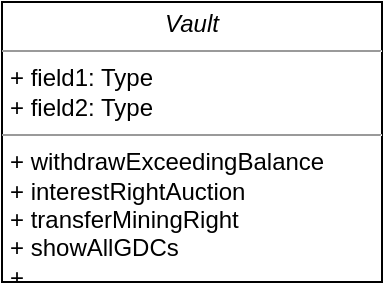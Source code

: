 <mxfile version="12.1.7" type="device" pages="1"><diagram id="02sWXoBUh31Tl7dgDWFI" name="Page-1"><mxGraphModel dx="1172" dy="711" grid="1" gridSize="10" guides="1" tooltips="1" connect="1" arrows="1" fold="1" page="1" pageScale="1" pageWidth="850" pageHeight="1100" math="0" shadow="0"><root><mxCell id="0"/><mxCell id="1" parent="0"/><mxCell id="Hdr7alX22199yZ96gzrO-1" value="&lt;p style=&quot;margin: 0px ; margin-top: 4px ; text-align: center&quot;&gt;&lt;i&gt;Vault&lt;/i&gt;&lt;/p&gt;&lt;hr size=&quot;1&quot;&gt;&lt;p style=&quot;margin: 0px ; margin-left: 4px&quot;&gt;+ field1: Type&lt;br&gt;+ field2: Type&lt;/p&gt;&lt;hr size=&quot;1&quot;&gt;&lt;p style=&quot;margin: 0px ; margin-left: 4px&quot;&gt;+ withdrawExceedingBalance&lt;br&gt;+ interestRightAuction&lt;/p&gt;&lt;p style=&quot;margin: 0px ; margin-left: 4px&quot;&gt;+ transferMiningRight&lt;/p&gt;&lt;p style=&quot;margin: 0px ; margin-left: 4px&quot;&gt;+ showAllGDCs&lt;/p&gt;&lt;p style=&quot;margin: 0px ; margin-left: 4px&quot;&gt;+&amp;nbsp;&lt;/p&gt;" style="verticalAlign=top;align=left;overflow=fill;fontSize=12;fontFamily=Helvetica;html=1;" vertex="1" parent="1"><mxGeometry x="270" y="260" width="190" height="140" as="geometry"/></mxCell></root></mxGraphModel></diagram></mxfile>